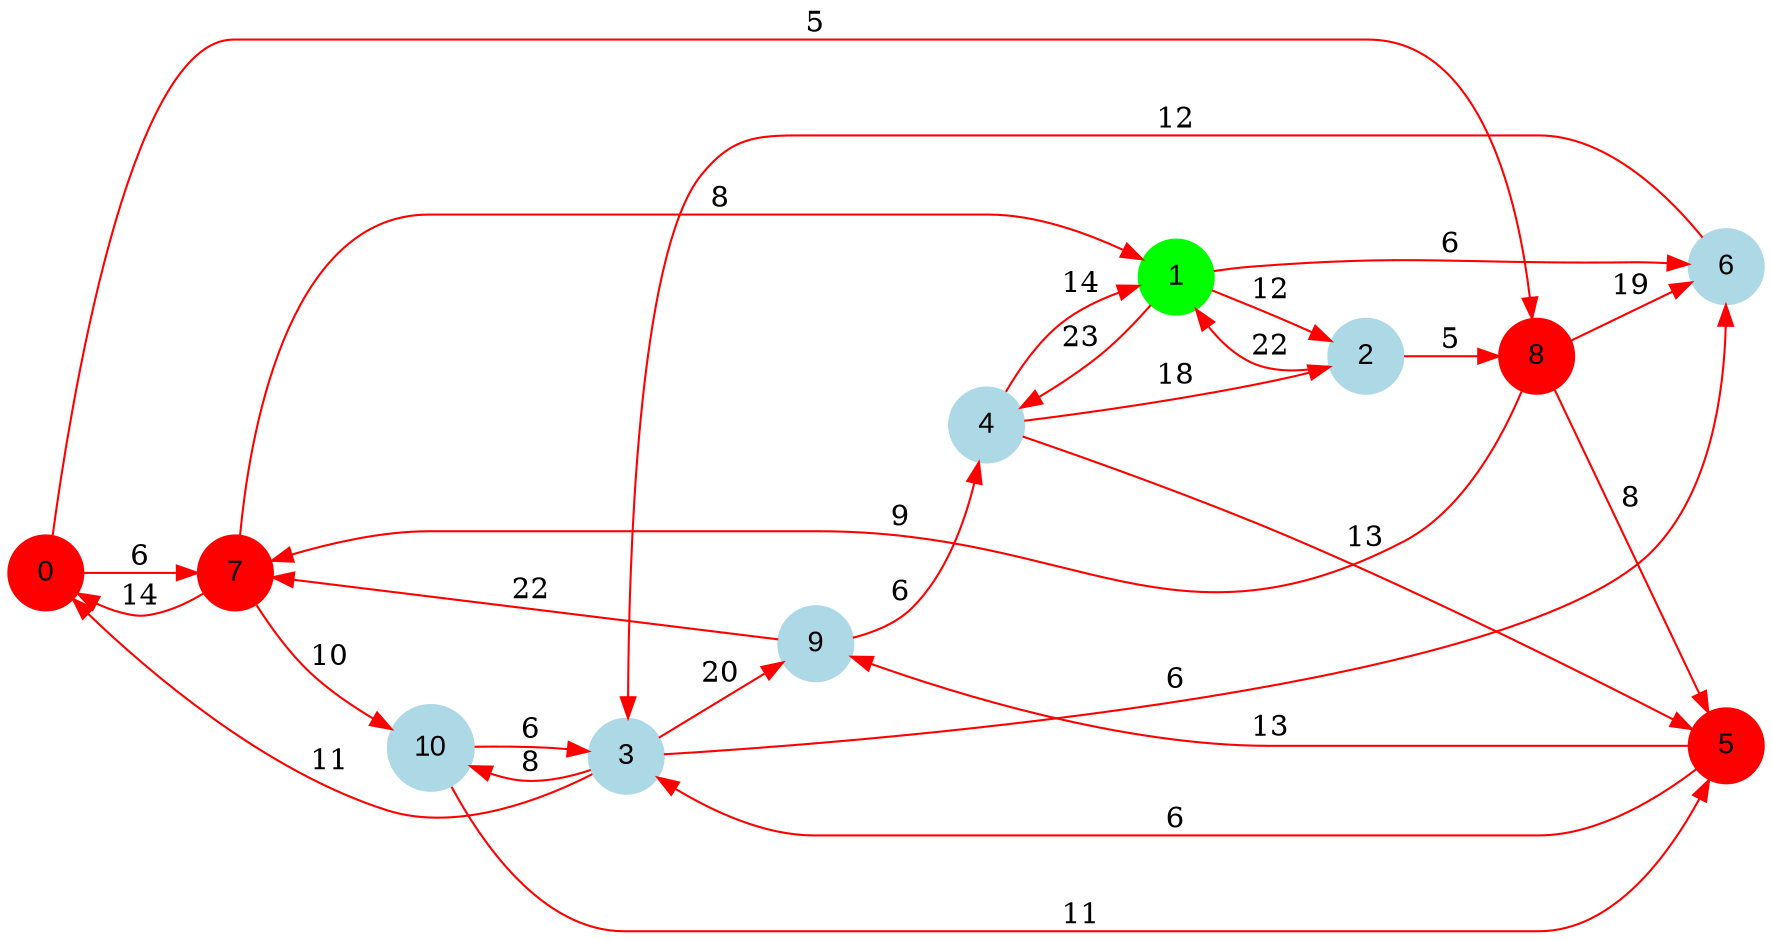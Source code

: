 digraph graphe {
rankdir = LR;
edge [color=red];
0 [fontname="Arial", shape = circle, color=red, style=filled];
1 [fontname="Arial", shape = circle, color=green, style=filled];
2 [fontname="Arial", shape = circle, color=lightblue, style=filled];
3 [fontname="Arial", shape = circle, color=lightblue, style=filled];
4 [fontname="Arial", shape = circle, color=lightblue, style=filled];
5 [fontname="Arial", shape = circle, color=red, style=filled];
6 [fontname="Arial", shape = circle, color=lightblue, style=filled];
7 [fontname="Arial", shape = circle, color=red, style=filled];
8 [fontname="Arial", shape = circle, color=red, style=filled];
9 [fontname="Arial", shape = circle, color=lightblue, style=filled];
10 [fontname="Arial", shape = circle, color=lightblue, style=filled];
	0 -> 7 [label = "6"];
	0 -> 8 [label = "5"];
	1 -> 2 [label = "12"];
	1 -> 4 [label = "23"];
	1 -> 6 [label = "6"];
	2 -> 1 [label = "22"];
	2 -> 8 [label = "5"];
	3 -> 0 [label = "11"];
	3 -> 6 [label = "6"];
	3 -> 9 [label = "20"];
	3 -> 10 [label = "8"];
	4 -> 1 [label = "14"];
	4 -> 2 [label = "18"];
	4 -> 5 [label = "13"];
	5 -> 3 [label = "6"];
	5 -> 9 [label = "13"];
	6 -> 3 [label = "12"];
	7 -> 0 [label = "14"];
	7 -> 1 [label = "8"];
	7 -> 10 [label = "10"];
	8 -> 5 [label = "8"];
	8 -> 6 [label = "19"];
	8 -> 7 [label = "9"];
	9 -> 4 [label = "6"];
	9 -> 7 [label = "22"];
	10 -> 3 [label = "6"];
	10 -> 5 [label = "11"];
}
